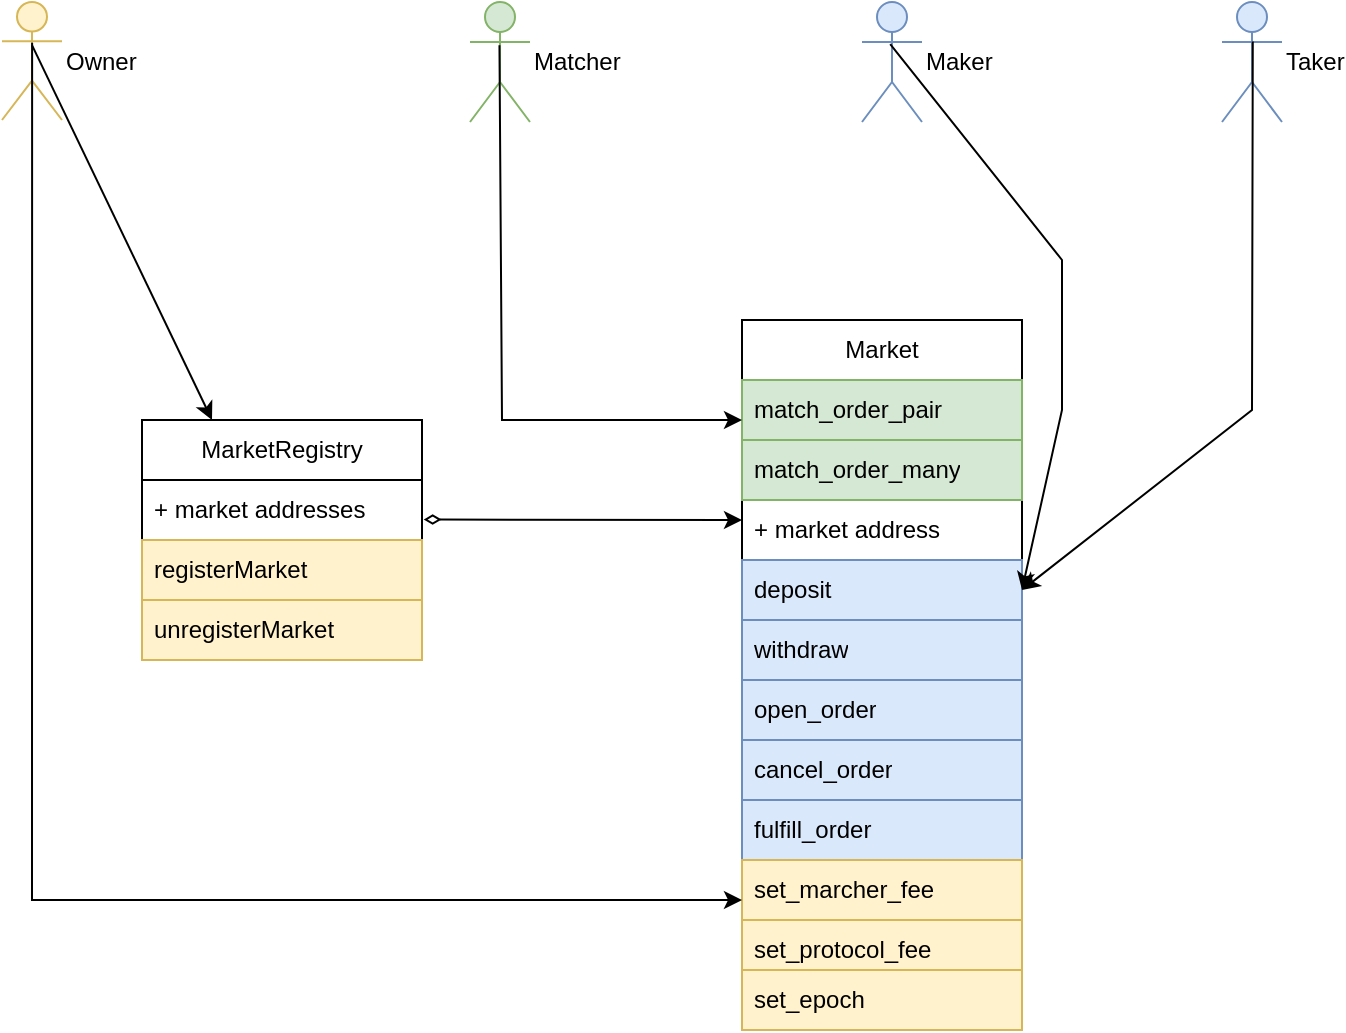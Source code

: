 <mxfile version="24.7.14">
  <diagram name="Page-1" id="y8rVdtxfOCI4xy8v1oFa">
    <mxGraphModel dx="843" dy="507" grid="1" gridSize="10" guides="1" tooltips="1" connect="1" arrows="1" fold="1" page="1" pageScale="1" pageWidth="827" pageHeight="1169" math="0" shadow="0">
      <root>
        <mxCell id="0" />
        <mxCell id="1" parent="0" />
        <mxCell id="Ch2zwSAU-rZah1TIGpmk-1" value="Owner" style="shape=umlActor;verticalLabelPosition=middle;verticalAlign=middle;html=1;outlineConnect=0;labelPosition=right;align=left;fillColor=#fff2cc;strokeColor=#d6b656;" vertex="1" parent="1">
          <mxGeometry x="70" y="71" width="30" height="59" as="geometry" />
        </mxCell>
        <mxCell id="Ch2zwSAU-rZah1TIGpmk-4" value="Maker" style="shape=umlActor;verticalLabelPosition=middle;verticalAlign=middle;html=1;outlineConnect=0;labelPosition=right;align=left;fillColor=#dae8fc;strokeColor=#6c8ebf;" vertex="1" parent="1">
          <mxGeometry x="500" y="71" width="30" height="60" as="geometry" />
        </mxCell>
        <mxCell id="Ch2zwSAU-rZah1TIGpmk-5" value="Matcher" style="shape=umlActor;verticalLabelPosition=middle;verticalAlign=middle;html=1;outlineConnect=0;labelPosition=right;align=left;fillColor=#d5e8d4;strokeColor=#82b366;" vertex="1" parent="1">
          <mxGeometry x="304" y="71" width="30" height="60" as="geometry" />
        </mxCell>
        <mxCell id="Ch2zwSAU-rZah1TIGpmk-9" value="Taker" style="shape=umlActor;verticalLabelPosition=middle;verticalAlign=middle;html=1;outlineConnect=0;labelPosition=right;align=left;fillColor=#dae8fc;strokeColor=#6c8ebf;" vertex="1" parent="1">
          <mxGeometry x="680" y="71" width="30" height="60" as="geometry" />
        </mxCell>
        <mxCell id="Ch2zwSAU-rZah1TIGpmk-10" value="MarketRegistry" style="swimlane;fontStyle=0;childLayout=stackLayout;horizontal=1;startSize=30;horizontalStack=0;resizeParent=1;resizeParentMax=0;resizeLast=0;collapsible=1;marginBottom=0;whiteSpace=wrap;html=1;" vertex="1" parent="1">
          <mxGeometry x="140" y="280" width="140" height="120" as="geometry" />
        </mxCell>
        <mxCell id="Ch2zwSAU-rZah1TIGpmk-29" value="+ market addresses" style="text;align=left;verticalAlign=middle;spacingLeft=4;spacingRight=4;overflow=hidden;points=[[0,0.5],[1,0.5]];portConstraint=eastwest;rotatable=0;whiteSpace=wrap;html=1;" vertex="1" parent="Ch2zwSAU-rZah1TIGpmk-10">
          <mxGeometry y="30" width="140" height="30" as="geometry" />
        </mxCell>
        <mxCell id="Ch2zwSAU-rZah1TIGpmk-11" value="registerMarket" style="text;strokeColor=#d6b656;fillColor=#fff2cc;align=left;verticalAlign=middle;spacingLeft=4;spacingRight=4;overflow=hidden;points=[[0,0.5],[1,0.5]];portConstraint=eastwest;rotatable=0;whiteSpace=wrap;html=1;" vertex="1" parent="Ch2zwSAU-rZah1TIGpmk-10">
          <mxGeometry y="60" width="140" height="30" as="geometry" />
        </mxCell>
        <mxCell id="Ch2zwSAU-rZah1TIGpmk-12" value="unregisterMarket" style="text;strokeColor=#d6b656;fillColor=#fff2cc;align=left;verticalAlign=middle;spacingLeft=4;spacingRight=4;overflow=hidden;points=[[0,0.5],[1,0.5]];portConstraint=eastwest;rotatable=0;whiteSpace=wrap;html=1;" vertex="1" parent="Ch2zwSAU-rZah1TIGpmk-10">
          <mxGeometry y="90" width="140" height="30" as="geometry" />
        </mxCell>
        <mxCell id="Ch2zwSAU-rZah1TIGpmk-16" value="" style="endArrow=classic;html=1;rounded=0;exitX=0.502;exitY=0.367;exitDx=0;exitDy=0;exitPerimeter=0;entryX=0.25;entryY=0;entryDx=0;entryDy=0;" edge="1" parent="1" source="Ch2zwSAU-rZah1TIGpmk-1" target="Ch2zwSAU-rZah1TIGpmk-10">
          <mxGeometry width="50" height="50" relative="1" as="geometry">
            <mxPoint x="330" y="260" as="sourcePoint" />
            <mxPoint x="380" y="210" as="targetPoint" />
          </mxGeometry>
        </mxCell>
        <mxCell id="Ch2zwSAU-rZah1TIGpmk-17" value="Market" style="swimlane;fontStyle=0;childLayout=stackLayout;horizontal=1;startSize=30;horizontalStack=0;resizeParent=1;resizeParentMax=0;resizeLast=0;collapsible=1;marginBottom=0;whiteSpace=wrap;html=1;" vertex="1" parent="1">
          <mxGeometry x="440" y="230" width="140" height="330" as="geometry" />
        </mxCell>
        <mxCell id="Ch2zwSAU-rZah1TIGpmk-23" value="match_order_pair" style="text;strokeColor=#82b366;fillColor=#d5e8d4;align=left;verticalAlign=middle;spacingLeft=4;spacingRight=4;overflow=hidden;points=[[0,0.5],[1,0.5]];portConstraint=eastwest;rotatable=0;whiteSpace=wrap;html=1;" vertex="1" parent="Ch2zwSAU-rZah1TIGpmk-17">
          <mxGeometry y="30" width="140" height="30" as="geometry" />
        </mxCell>
        <mxCell id="Ch2zwSAU-rZah1TIGpmk-24" value="match_order_many" style="text;strokeColor=#82b366;fillColor=#d5e8d4;align=left;verticalAlign=middle;spacingLeft=4;spacingRight=4;overflow=hidden;points=[[0,0.5],[1,0.5]];portConstraint=eastwest;rotatable=0;whiteSpace=wrap;html=1;" vertex="1" parent="Ch2zwSAU-rZah1TIGpmk-17">
          <mxGeometry y="60" width="140" height="30" as="geometry" />
        </mxCell>
        <mxCell id="Ch2zwSAU-rZah1TIGpmk-30" value="+ market address" style="text;align=left;verticalAlign=middle;spacingLeft=4;spacingRight=4;overflow=hidden;points=[[0,0.5],[1,0.5]];portConstraint=eastwest;rotatable=0;whiteSpace=wrap;html=1;" vertex="1" parent="Ch2zwSAU-rZah1TIGpmk-17">
          <mxGeometry y="90" width="140" height="30" as="geometry" />
        </mxCell>
        <mxCell id="Ch2zwSAU-rZah1TIGpmk-18" value="deposit" style="text;strokeColor=#6c8ebf;fillColor=#dae8fc;align=left;verticalAlign=middle;spacingLeft=4;spacingRight=4;overflow=hidden;points=[[0,0.5],[1,0.5]];portConstraint=eastwest;rotatable=0;whiteSpace=wrap;html=1;" vertex="1" parent="Ch2zwSAU-rZah1TIGpmk-17">
          <mxGeometry y="120" width="140" height="30" as="geometry" />
        </mxCell>
        <mxCell id="Ch2zwSAU-rZah1TIGpmk-19" value="withdraw" style="text;strokeColor=#6c8ebf;fillColor=#dae8fc;align=left;verticalAlign=middle;spacingLeft=4;spacingRight=4;overflow=hidden;points=[[0,0.5],[1,0.5]];portConstraint=eastwest;rotatable=0;whiteSpace=wrap;html=1;" vertex="1" parent="Ch2zwSAU-rZah1TIGpmk-17">
          <mxGeometry y="150" width="140" height="30" as="geometry" />
        </mxCell>
        <mxCell id="Ch2zwSAU-rZah1TIGpmk-20" value="open_order" style="text;strokeColor=#6c8ebf;fillColor=#dae8fc;align=left;verticalAlign=middle;spacingLeft=4;spacingRight=4;overflow=hidden;points=[[0,0.5],[1,0.5]];portConstraint=eastwest;rotatable=0;whiteSpace=wrap;html=1;" vertex="1" parent="Ch2zwSAU-rZah1TIGpmk-17">
          <mxGeometry y="180" width="140" height="30" as="geometry" />
        </mxCell>
        <mxCell id="Ch2zwSAU-rZah1TIGpmk-21" value="cancel_order" style="text;strokeColor=#6c8ebf;fillColor=#dae8fc;align=left;verticalAlign=middle;spacingLeft=4;spacingRight=4;overflow=hidden;points=[[0,0.5],[1,0.5]];portConstraint=eastwest;rotatable=0;whiteSpace=wrap;html=1;" vertex="1" parent="Ch2zwSAU-rZah1TIGpmk-17">
          <mxGeometry y="210" width="140" height="30" as="geometry" />
        </mxCell>
        <mxCell id="Ch2zwSAU-rZah1TIGpmk-22" value="fulfill_order" style="text;strokeColor=#6c8ebf;fillColor=#dae8fc;align=left;verticalAlign=middle;spacingLeft=4;spacingRight=4;overflow=hidden;points=[[0,0.5],[1,0.5]];portConstraint=eastwest;rotatable=0;whiteSpace=wrap;html=1;" vertex="1" parent="Ch2zwSAU-rZah1TIGpmk-17">
          <mxGeometry y="240" width="140" height="30" as="geometry" />
        </mxCell>
        <mxCell id="Ch2zwSAU-rZah1TIGpmk-31" value="set_marcher_fee" style="text;strokeColor=#d6b656;fillColor=#fff2cc;align=left;verticalAlign=middle;spacingLeft=4;spacingRight=4;overflow=hidden;points=[[0,0.5],[1,0.5]];portConstraint=eastwest;rotatable=0;whiteSpace=wrap;html=1;" vertex="1" parent="Ch2zwSAU-rZah1TIGpmk-17">
          <mxGeometry y="270" width="140" height="30" as="geometry" />
        </mxCell>
        <mxCell id="Ch2zwSAU-rZah1TIGpmk-32" value="set_protocol_fee" style="text;strokeColor=#d6b656;fillColor=#fff2cc;align=left;verticalAlign=middle;spacingLeft=4;spacingRight=4;overflow=hidden;points=[[0,0.5],[1,0.5]];portConstraint=eastwest;rotatable=0;whiteSpace=wrap;html=1;" vertex="1" parent="Ch2zwSAU-rZah1TIGpmk-17">
          <mxGeometry y="300" width="140" height="30" as="geometry" />
        </mxCell>
        <mxCell id="Ch2zwSAU-rZah1TIGpmk-25" value="" style="endArrow=classic;html=1;rounded=0;entryX=1;entryY=0.5;entryDx=0;entryDy=0;exitX=0.47;exitY=0.351;exitDx=0;exitDy=0;exitPerimeter=0;" edge="1" parent="1" source="Ch2zwSAU-rZah1TIGpmk-4" target="Ch2zwSAU-rZah1TIGpmk-18">
          <mxGeometry width="50" height="50" relative="1" as="geometry">
            <mxPoint x="330" y="330" as="sourcePoint" />
            <mxPoint x="380" y="280" as="targetPoint" />
            <Array as="points">
              <mxPoint x="600" y="200" />
              <mxPoint x="600" y="275" />
            </Array>
          </mxGeometry>
        </mxCell>
        <mxCell id="Ch2zwSAU-rZah1TIGpmk-26" value="" style="endArrow=classic;html=1;rounded=0;entryX=1;entryY=0.5;entryDx=0;entryDy=0;exitX=0.513;exitY=0.329;exitDx=0;exitDy=0;exitPerimeter=0;" edge="1" parent="1" source="Ch2zwSAU-rZah1TIGpmk-9" target="Ch2zwSAU-rZah1TIGpmk-18">
          <mxGeometry width="50" height="50" relative="1" as="geometry">
            <mxPoint x="330" y="330" as="sourcePoint" />
            <mxPoint x="380" y="280" as="targetPoint" />
            <Array as="points">
              <mxPoint x="695" y="275" />
            </Array>
          </mxGeometry>
        </mxCell>
        <mxCell id="Ch2zwSAU-rZah1TIGpmk-27" value="" style="endArrow=classic;html=1;rounded=0;exitX=0.491;exitY=0.361;exitDx=0;exitDy=0;exitPerimeter=0;entryX=0;entryY=0.667;entryDx=0;entryDy=0;entryPerimeter=0;" edge="1" parent="1" source="Ch2zwSAU-rZah1TIGpmk-5" target="Ch2zwSAU-rZah1TIGpmk-23">
          <mxGeometry width="50" height="50" relative="1" as="geometry">
            <mxPoint x="330" y="330" as="sourcePoint" />
            <mxPoint x="380" y="280" as="targetPoint" />
            <Array as="points">
              <mxPoint x="320" y="280" />
            </Array>
          </mxGeometry>
        </mxCell>
        <mxCell id="Ch2zwSAU-rZah1TIGpmk-28" value="" style="endArrow=classic;html=1;rounded=0;exitX=1.006;exitY=0.659;exitDx=0;exitDy=0;exitPerimeter=0;entryX=0;entryY=0.333;entryDx=0;entryDy=0;entryPerimeter=0;startArrow=diamondThin;startFill=0;" edge="1" parent="1" source="Ch2zwSAU-rZah1TIGpmk-29" target="Ch2zwSAU-rZah1TIGpmk-30">
          <mxGeometry width="50" height="50" relative="1" as="geometry">
            <mxPoint x="330" y="330" as="sourcePoint" />
            <mxPoint x="380" y="280" as="targetPoint" />
          </mxGeometry>
        </mxCell>
        <mxCell id="Ch2zwSAU-rZah1TIGpmk-33" value="set_epoch" style="text;strokeColor=#d6b656;fillColor=#fff2cc;align=left;verticalAlign=middle;spacingLeft=4;spacingRight=4;overflow=hidden;points=[[0,0.5],[1,0.5]];portConstraint=eastwest;rotatable=0;whiteSpace=wrap;html=1;" vertex="1" parent="1">
          <mxGeometry x="440" y="555" width="140" height="30" as="geometry" />
        </mxCell>
        <mxCell id="Ch2zwSAU-rZah1TIGpmk-34" value="" style="endArrow=classic;html=1;rounded=0;exitX=0.502;exitY=0.346;exitDx=0;exitDy=0;exitPerimeter=0;entryX=0;entryY=0.667;entryDx=0;entryDy=0;entryPerimeter=0;" edge="1" parent="1" source="Ch2zwSAU-rZah1TIGpmk-1" target="Ch2zwSAU-rZah1TIGpmk-31">
          <mxGeometry width="50" height="50" relative="1" as="geometry">
            <mxPoint x="330" y="360" as="sourcePoint" />
            <mxPoint x="380" y="310" as="targetPoint" />
            <Array as="points">
              <mxPoint x="85" y="520" />
            </Array>
          </mxGeometry>
        </mxCell>
      </root>
    </mxGraphModel>
  </diagram>
</mxfile>
